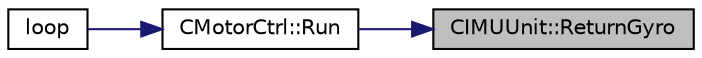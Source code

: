 digraph "CIMUUnit::ReturnGyro"
{
 // INTERACTIVE_SVG=YES
 // LATEX_PDF_SIZE
  bgcolor="transparent";
  edge [fontname="Helvetica",fontsize="10",labelfontname="Helvetica",labelfontsize="10"];
  node [fontname="Helvetica",fontsize="10",shape=record];
  rankdir="RL";
  Node9 [label="CIMUUnit::ReturnGyro",height=0.2,width=0.4,color="black", fillcolor="grey75", style="filled", fontcolor="black",tooltip="Return function of IMU Unit Return Gyro Signal."];
  Node9 -> Node10 [dir="back",color="midnightblue",fontsize="10",style="solid"];
  Node10 [label="CMotorCtrl::Run",height=0.2,width=0.4,color="black",URL="$class_c_motor_ctrl.html#a63e5dd36be027fe8a5e1acee5c1322c8",tooltip="Run function of CMotorCtrl which is executed in every loop."];
  Node10 -> Node11 [dir="back",color="midnightblue",fontsize="10",style="solid"];
  Node11 [label="loop",height=0.2,width=0.4,color="black",URL="$_a_d_a_s___m_c_u_8ino.html#afe461d27b9c48d5921c00d521181f12f",tooltip=" "];
}
